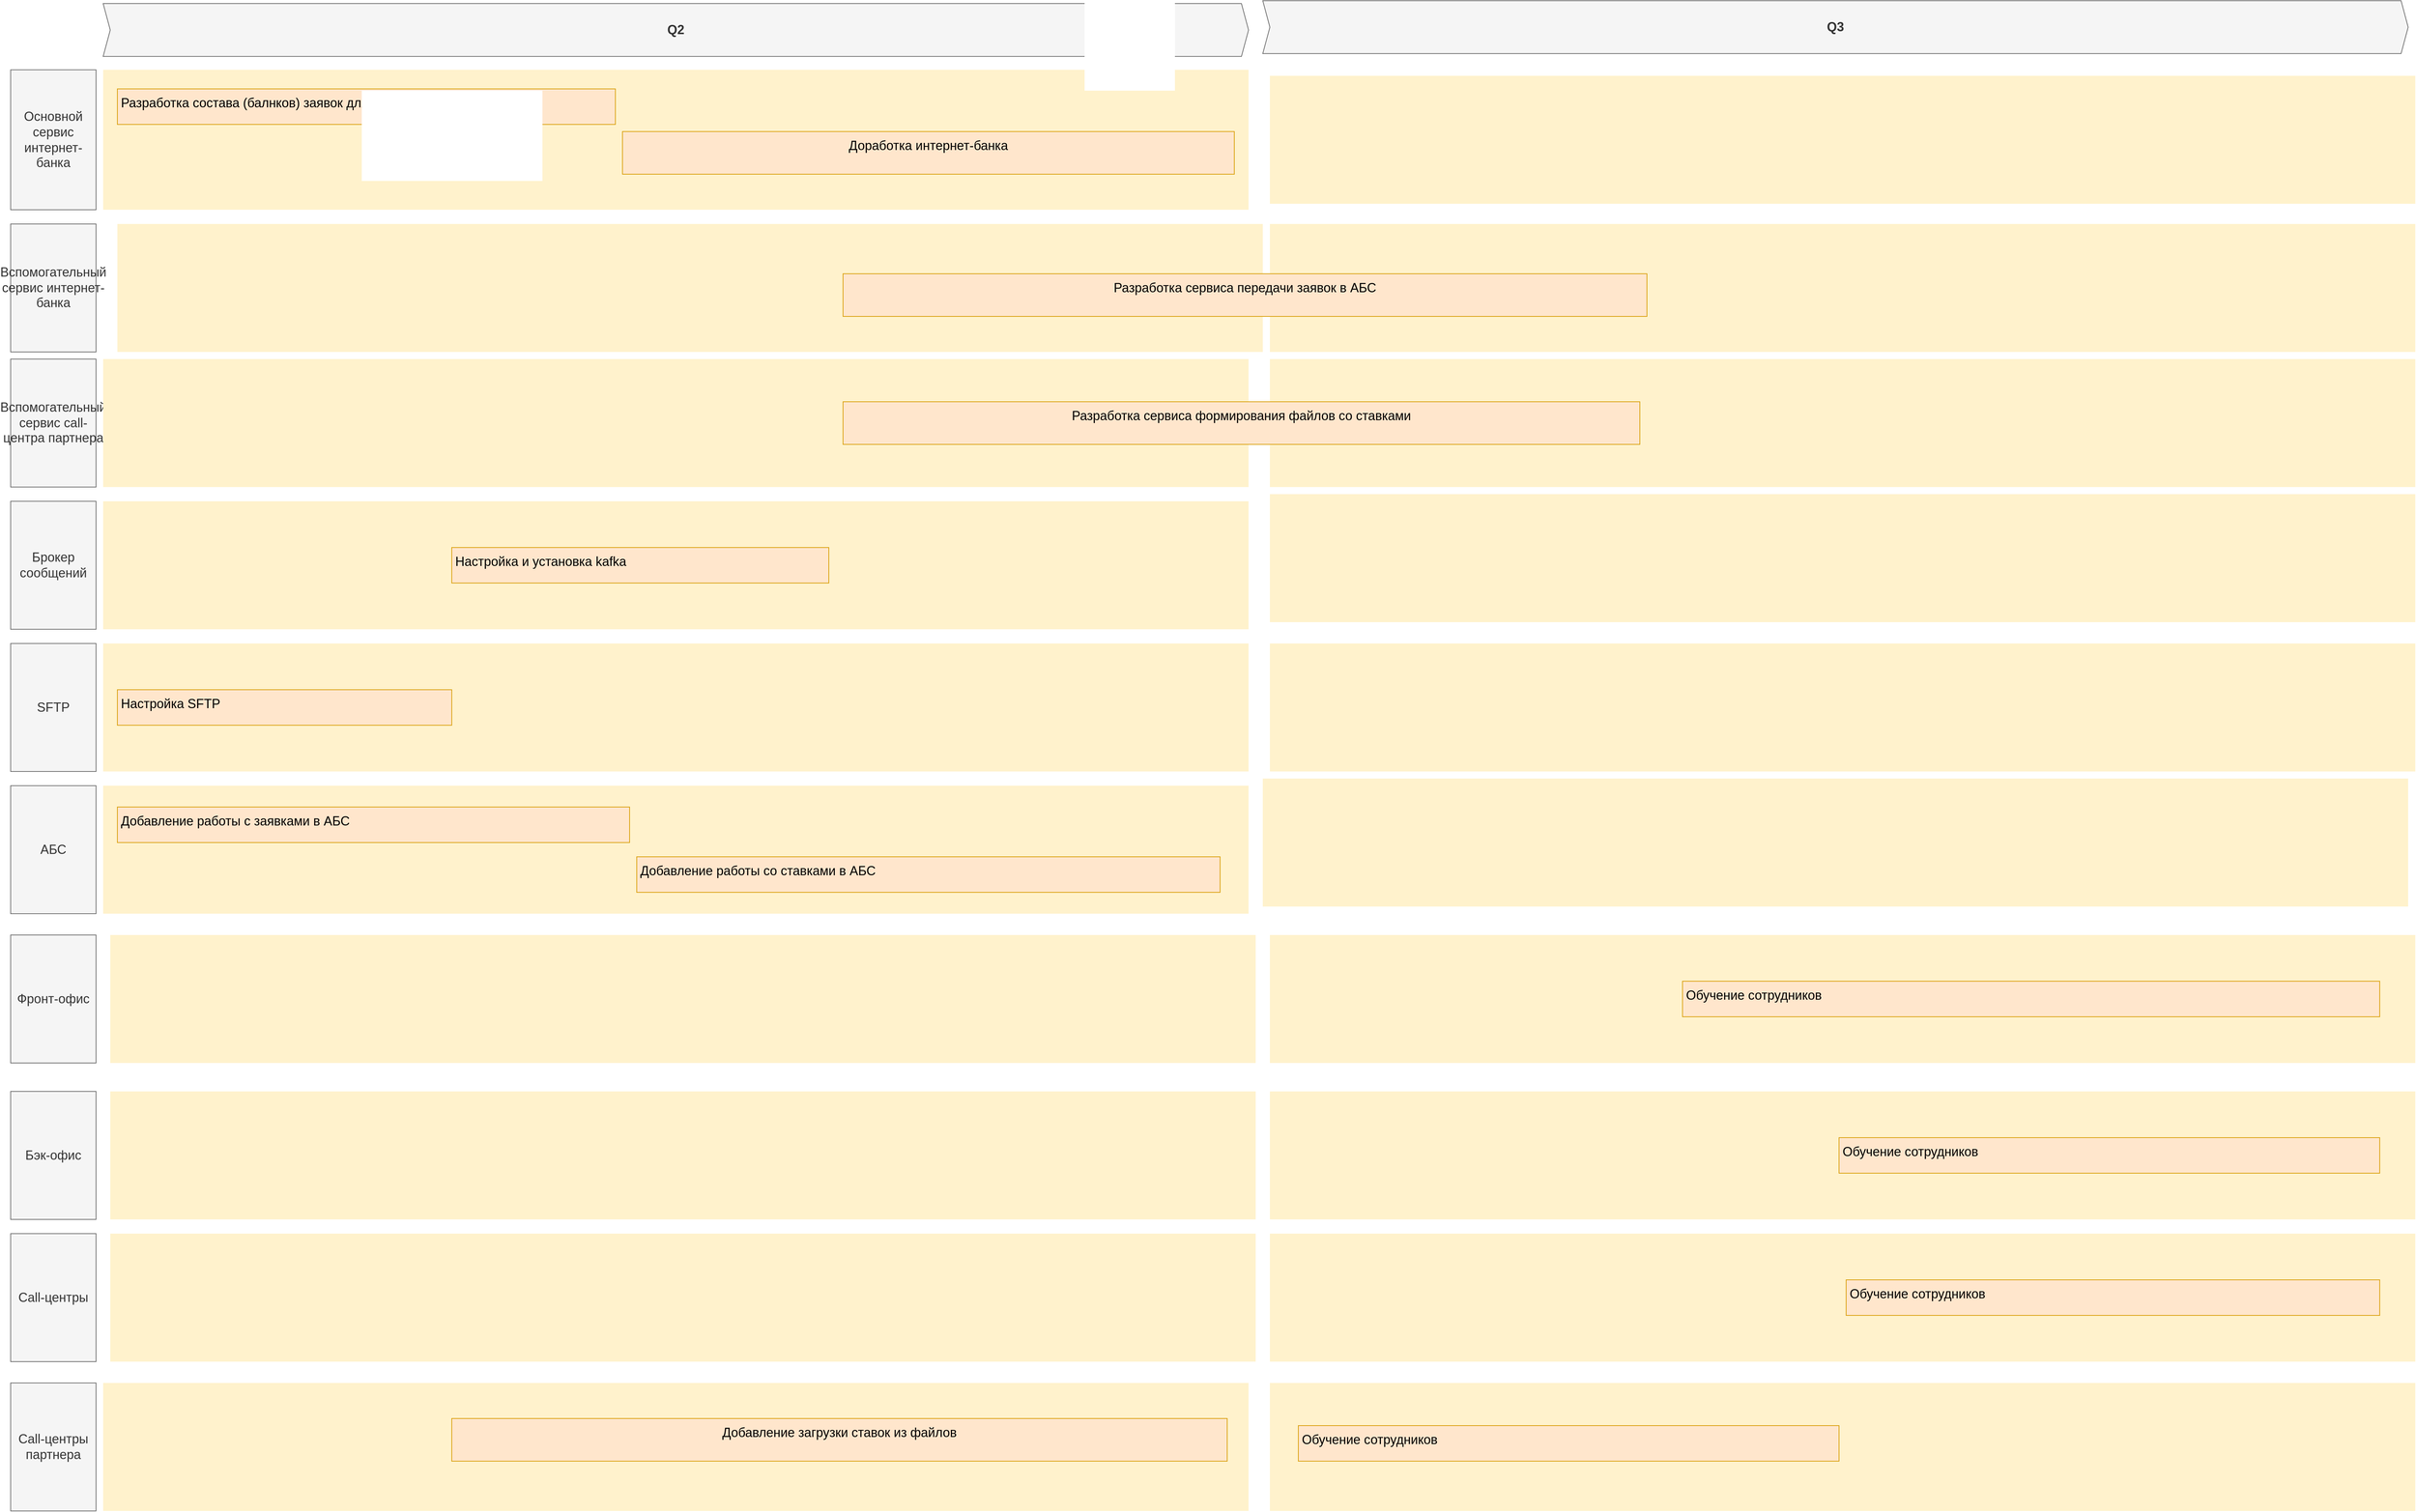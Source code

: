 <mxfile pages="2">
    <diagram id="1zcTAVt1k4KSup7FvAfL" name="Roadmap">
        <mxGraphModel dx="7070" dy="4617" grid="1" gridSize="10" guides="1" tooltips="1" connect="1" arrows="1" fold="1" page="1" pageScale="1" pageWidth="3300" pageHeight="2339" math="0" shadow="0">
            <root>
                <mxCell id="3D7FDG2aXA9G618_Kong-0"/>
                <mxCell id="3D7FDG2aXA9G618_Kong-1" parent="3D7FDG2aXA9G618_Kong-0"/>
                <mxCell id="56" value="" style="shape=rect;fillColor=#fff2cc;strokeColor=none;fontSize=24;html=1;whiteSpace=wrap;align=left;verticalAlign=top;spacing=5;rounded=0;" vertex="1" parent="3D7FDG2aXA9G618_Kong-1">
                    <mxGeometry x="-860" y="-740" width="1610" height="180" as="geometry"/>
                </mxCell>
                <mxCell id="wGroBH12Sy7-OgBsN0fJ-2" value="" style="shape=rect;fillColor=#fff2cc;strokeColor=none;fontSize=24;html=1;whiteSpace=wrap;align=left;verticalAlign=top;spacing=5;rounded=0;" parent="3D7FDG2aXA9G618_Kong-1" vertex="1">
                    <mxGeometry x="-860" y="-930" width="1610" height="180" as="geometry"/>
                </mxCell>
                <mxCell id="wGroBH12Sy7-OgBsN0fJ-4" value="" style="shape=rect;fillColor=#fff2cc;strokeColor=none;fontSize=24;html=1;whiteSpace=wrap;align=left;verticalAlign=top;spacing=5;rounded=0;" parent="3D7FDG2aXA9G618_Kong-1" vertex="1">
                    <mxGeometry x="-2500" y="-1146.8" width="1610" height="196.8" as="geometry"/>
                </mxCell>
                <mxCell id="wGroBH12Sy7-OgBsN0fJ-5" value="Разработка состава (балнков) заявок для интернет банка" style="shape=rect;fillColor=#ffe6cc;strokeColor=#d79b00;fontSize=18;html=1;whiteSpace=wrap;align=left;verticalAlign=top;spacing=5;rounded=0;" parent="3D7FDG2aXA9G618_Kong-1" vertex="1">
                    <mxGeometry x="-2480" y="-1120" width="700" height="50" as="geometry"/>
                </mxCell>
                <mxCell id="wGroBH12Sy7-OgBsN0fJ-7" value="Основной сервис интернет-банка" style="rounded=0;whiteSpace=wrap;html=1;fillColor=#f5f5f5;fontColor=#333333;strokeColor=#666666;fontSize=18;" parent="3D7FDG2aXA9G618_Kong-1" vertex="1">
                    <mxGeometry x="-2630" y="-1146.8" width="120" height="196.8" as="geometry"/>
                </mxCell>
                <mxCell id="wGroBH12Sy7-OgBsN0fJ-8" value="Вспомогательный сервис интернет-банка" style="rounded=0;whiteSpace=wrap;html=1;fillColor=#f5f5f5;fontColor=#333333;strokeColor=#666666;fontSize=18;" parent="3D7FDG2aXA9G618_Kong-1" vertex="1">
                    <mxGeometry x="-2630" y="-930" width="120" height="180" as="geometry"/>
                </mxCell>
                <mxCell id="wGroBH12Sy7-OgBsN0fJ-9" value="Q2" style="shape=step;perimeter=stepPerimeter;whiteSpace=wrap;html=1;fixedSize=1;size=10;fillColor=#f5f5f5;strokeColor=#666666;fontSize=18;fontStyle=1;align=center;rounded=0;fontColor=#333333;" parent="3D7FDG2aXA9G618_Kong-1" vertex="1">
                    <mxGeometry x="-2500" y="-1240" width="1610" height="74.4" as="geometry"/>
                </mxCell>
                <mxCell id="wGroBH12Sy7-OgBsN0fJ-15" value="Доработка интернет-банка" style="shape=rect;fillColor=#ffe6cc;strokeColor=#d79b00;fontSize=18;html=1;whiteSpace=wrap;align=center;verticalAlign=top;spacing=5;rounded=0;" parent="3D7FDG2aXA9G618_Kong-1" vertex="1">
                    <mxGeometry x="-1770" y="-1060" width="860" height="60" as="geometry"/>
                </mxCell>
                <mxCell id="0" value="Брокер сообщений" style="rounded=0;whiteSpace=wrap;html=1;fillColor=#f5f5f5;fontColor=#333333;strokeColor=#666666;fontSize=18;" vertex="1" parent="3D7FDG2aXA9G618_Kong-1">
                    <mxGeometry x="-2630" y="-540" width="120" height="180" as="geometry"/>
                </mxCell>
                <mxCell id="1" value="" style="shape=rect;fillColor=#fff2cc;strokeColor=none;fontSize=24;html=1;whiteSpace=wrap;align=left;verticalAlign=top;spacing=5;rounded=0;" vertex="1" parent="3D7FDG2aXA9G618_Kong-1">
                    <mxGeometry x="-2500" y="-540" width="1610" height="180" as="geometry"/>
                </mxCell>
                <mxCell id="2" value="Настройка и установка kafka" style="shape=rect;fillColor=#ffe6cc;strokeColor=#d79b00;fontSize=18;html=1;whiteSpace=wrap;align=left;verticalAlign=top;spacing=5;rounded=0;" vertex="1" parent="3D7FDG2aXA9G618_Kong-1">
                    <mxGeometry x="-2010" y="-475" width="530" height="50" as="geometry"/>
                </mxCell>
                <mxCell id="3" value="SFTP" style="rounded=0;whiteSpace=wrap;html=1;fillColor=#f5f5f5;fontColor=#333333;strokeColor=#666666;fontSize=18;" vertex="1" parent="3D7FDG2aXA9G618_Kong-1">
                    <mxGeometry x="-2630" y="-340" width="120" height="180" as="geometry"/>
                </mxCell>
                <mxCell id="4" value="" style="shape=rect;fillColor=#fff2cc;strokeColor=none;fontSize=24;html=1;whiteSpace=wrap;align=left;verticalAlign=top;spacing=5;rounded=0;" vertex="1" parent="3D7FDG2aXA9G618_Kong-1">
                    <mxGeometry x="-2500" y="-340" width="1610" height="180" as="geometry"/>
                </mxCell>
                <mxCell id="5" value="Настройка SFTP" style="shape=rect;fillColor=#ffe6cc;strokeColor=#d79b00;fontSize=18;html=1;whiteSpace=wrap;align=left;verticalAlign=top;spacing=5;rounded=0;" vertex="1" parent="3D7FDG2aXA9G618_Kong-1">
                    <mxGeometry x="-2480" y="-275" width="470" height="50" as="geometry"/>
                </mxCell>
                <mxCell id="6" value="Бэк-офис" style="rounded=0;whiteSpace=wrap;html=1;fillColor=#f5f5f5;fontColor=#333333;strokeColor=#666666;fontSize=18;" vertex="1" parent="3D7FDG2aXA9G618_Kong-1">
                    <mxGeometry x="-2630" y="290" width="120" height="180" as="geometry"/>
                </mxCell>
                <mxCell id="7" value="" style="shape=rect;fillColor=#fff2cc;strokeColor=none;fontSize=24;html=1;whiteSpace=wrap;align=left;verticalAlign=top;spacing=5;rounded=0;" vertex="1" parent="3D7FDG2aXA9G618_Kong-1">
                    <mxGeometry x="-860" y="290" width="1610" height="180" as="geometry"/>
                </mxCell>
                <mxCell id="8" value="Обучение сотрудников" style="shape=rect;fillColor=#ffe6cc;strokeColor=#d79b00;fontSize=18;html=1;whiteSpace=wrap;align=left;verticalAlign=top;spacing=5;rounded=0;" vertex="1" parent="3D7FDG2aXA9G618_Kong-1">
                    <mxGeometry x="-60" y="355" width="760" height="50" as="geometry"/>
                </mxCell>
                <mxCell id="9" value="Call-центры" style="rounded=0;whiteSpace=wrap;html=1;fillColor=#f5f5f5;fontColor=#333333;strokeColor=#666666;fontSize=18;" vertex="1" parent="3D7FDG2aXA9G618_Kong-1">
                    <mxGeometry x="-2630" y="490" width="120" height="180" as="geometry"/>
                </mxCell>
                <mxCell id="10" value="" style="shape=rect;fillColor=#fff2cc;strokeColor=none;fontSize=24;html=1;whiteSpace=wrap;align=left;verticalAlign=top;spacing=5;rounded=0;" vertex="1" parent="3D7FDG2aXA9G618_Kong-1">
                    <mxGeometry x="-860" y="490" width="1610" height="180" as="geometry"/>
                </mxCell>
                <mxCell id="11" value="Обучение сотрудников" style="shape=rect;fillColor=#ffe6cc;strokeColor=#d79b00;fontSize=18;html=1;whiteSpace=wrap;align=left;verticalAlign=top;spacing=5;rounded=0;" vertex="1" parent="3D7FDG2aXA9G618_Kong-1">
                    <mxGeometry x="-50" y="555" width="750" height="50" as="geometry"/>
                </mxCell>
                <mxCell id="24" value="АБС" style="rounded=0;whiteSpace=wrap;html=1;fillColor=#f5f5f5;fontColor=#333333;strokeColor=#666666;fontSize=18;" vertex="1" parent="3D7FDG2aXA9G618_Kong-1">
                    <mxGeometry x="-2630" y="-140" width="120" height="180" as="geometry"/>
                </mxCell>
                <mxCell id="25" value="" style="shape=rect;fillColor=#fff2cc;strokeColor=none;fontSize=24;html=1;whiteSpace=wrap;align=left;verticalAlign=top;spacing=5;rounded=0;" vertex="1" parent="3D7FDG2aXA9G618_Kong-1">
                    <mxGeometry x="-2500" y="-140" width="1610" height="180" as="geometry"/>
                </mxCell>
                <mxCell id="26" value="Добавление работы с заявками в АБС" style="shape=rect;fillColor=#ffe6cc;strokeColor=#d79b00;fontSize=18;html=1;whiteSpace=wrap;align=left;verticalAlign=top;spacing=5;rounded=0;" vertex="1" parent="3D7FDG2aXA9G618_Kong-1">
                    <mxGeometry x="-2480" y="-110" width="720" height="50" as="geometry"/>
                </mxCell>
                <mxCell id="30" value="Добавление работы со ставками в АБС" style="shape=rect;fillColor=#ffe6cc;strokeColor=#d79b00;fontSize=18;html=1;whiteSpace=wrap;align=left;verticalAlign=top;spacing=5;rounded=0;" vertex="1" parent="3D7FDG2aXA9G618_Kong-1">
                    <mxGeometry x="-1750" y="-40" width="820" height="50" as="geometry"/>
                </mxCell>
                <mxCell id="31" value="Q3" style="shape=step;perimeter=stepPerimeter;whiteSpace=wrap;html=1;fixedSize=1;size=10;fillColor=#f5f5f5;strokeColor=#666666;fontSize=18;fontStyle=1;align=center;rounded=0;fontColor=#333333;" vertex="1" parent="3D7FDG2aXA9G618_Kong-1">
                    <mxGeometry x="-870" y="-1244" width="1610" height="74.4" as="geometry"/>
                </mxCell>
                <mxCell id="38" value="Call-центры партнера" style="rounded=0;whiteSpace=wrap;html=1;fillColor=#f5f5f5;fontColor=#333333;strokeColor=#666666;fontSize=18;" vertex="1" parent="3D7FDG2aXA9G618_Kong-1">
                    <mxGeometry x="-2630" y="700" width="120" height="180" as="geometry"/>
                </mxCell>
                <mxCell id="39" value="" style="shape=rect;fillColor=#fff2cc;strokeColor=none;fontSize=24;html=1;whiteSpace=wrap;align=left;verticalAlign=top;spacing=5;rounded=0;" vertex="1" parent="3D7FDG2aXA9G618_Kong-1">
                    <mxGeometry x="-860" y="700" width="1610" height="180" as="geometry"/>
                </mxCell>
                <mxCell id="40" value="Обучение сотрудников" style="shape=rect;fillColor=#ffe6cc;strokeColor=#d79b00;fontSize=18;html=1;whiteSpace=wrap;align=left;verticalAlign=top;spacing=5;rounded=0;" vertex="1" parent="3D7FDG2aXA9G618_Kong-1">
                    <mxGeometry x="-820" y="760" width="760" height="50" as="geometry"/>
                </mxCell>
                <mxCell id="42" value="" style="shape=rect;fillColor=#fff2cc;strokeColor=none;fontSize=24;html=1;whiteSpace=wrap;align=left;verticalAlign=top;spacing=5;rounded=0;" vertex="1" parent="3D7FDG2aXA9G618_Kong-1">
                    <mxGeometry x="-2500" y="700" width="1610" height="180" as="geometry"/>
                </mxCell>
                <mxCell id="43" value="" style="shape=rect;fillColor=#fff2cc;strokeColor=none;fontSize=24;html=1;whiteSpace=wrap;align=left;verticalAlign=top;spacing=5;rounded=0;" vertex="1" parent="3D7FDG2aXA9G618_Kong-1">
                    <mxGeometry x="-2490" y="490" width="1610" height="180" as="geometry"/>
                </mxCell>
                <mxCell id="45" value="" style="shape=rect;fillColor=#fff2cc;strokeColor=none;fontSize=24;html=1;whiteSpace=wrap;align=left;verticalAlign=top;spacing=5;rounded=0;" vertex="1" parent="3D7FDG2aXA9G618_Kong-1">
                    <mxGeometry x="-2490" y="290" width="1610" height="180" as="geometry"/>
                </mxCell>
                <mxCell id="47" value="" style="shape=rect;fillColor=#fff2cc;strokeColor=none;fontSize=24;html=1;whiteSpace=wrap;align=left;verticalAlign=top;spacing=5;rounded=0;" vertex="1" parent="3D7FDG2aXA9G618_Kong-1">
                    <mxGeometry x="-2480" y="-930" width="1610" height="180" as="geometry"/>
                </mxCell>
                <mxCell id="48" value="Добавление загрузки ставок из файлов" style="shape=rect;fillColor=#ffe6cc;strokeColor=#d79b00;fontSize=18;html=1;whiteSpace=wrap;align=center;verticalAlign=top;spacing=5;rounded=0;" vertex="1" parent="3D7FDG2aXA9G618_Kong-1">
                    <mxGeometry x="-2010" y="750" width="1090" height="60" as="geometry"/>
                </mxCell>
                <mxCell id="49" value="Фронт-офис" style="rounded=0;whiteSpace=wrap;html=1;fillColor=#f5f5f5;fontColor=#333333;strokeColor=#666666;fontSize=18;" vertex="1" parent="3D7FDG2aXA9G618_Kong-1">
                    <mxGeometry x="-2630" y="70" width="120" height="180" as="geometry"/>
                </mxCell>
                <mxCell id="50" value="" style="shape=rect;fillColor=#fff2cc;strokeColor=none;fontSize=24;html=1;whiteSpace=wrap;align=left;verticalAlign=top;spacing=5;rounded=0;" vertex="1" parent="3D7FDG2aXA9G618_Kong-1">
                    <mxGeometry x="-860" y="70" width="1610" height="180" as="geometry"/>
                </mxCell>
                <mxCell id="51" value="Обучение сотрудников" style="shape=rect;fillColor=#ffe6cc;strokeColor=#d79b00;fontSize=18;html=1;whiteSpace=wrap;align=left;verticalAlign=top;spacing=5;rounded=0;" vertex="1" parent="3D7FDG2aXA9G618_Kong-1">
                    <mxGeometry x="-280" y="135" width="980" height="50" as="geometry"/>
                </mxCell>
                <mxCell id="52" value="" style="shape=rect;fillColor=#fff2cc;strokeColor=none;fontSize=24;html=1;whiteSpace=wrap;align=left;verticalAlign=top;spacing=5;rounded=0;" vertex="1" parent="3D7FDG2aXA9G618_Kong-1">
                    <mxGeometry x="-2490" y="70" width="1610" height="180" as="geometry"/>
                </mxCell>
                <mxCell id="53" value="Вспомогательный сервис call-центра партнера" style="rounded=0;whiteSpace=wrap;html=1;fillColor=#f5f5f5;fontColor=#333333;strokeColor=#666666;fontSize=18;" vertex="1" parent="3D7FDG2aXA9G618_Kong-1">
                    <mxGeometry x="-2630" y="-740" width="120" height="180" as="geometry"/>
                </mxCell>
                <mxCell id="54" value="" style="shape=rect;fillColor=#fff2cc;strokeColor=none;fontSize=24;html=1;whiteSpace=wrap;align=left;verticalAlign=top;spacing=5;rounded=0;" vertex="1" parent="3D7FDG2aXA9G618_Kong-1">
                    <mxGeometry x="-2500" y="-740" width="1610" height="180" as="geometry"/>
                </mxCell>
                <mxCell id="55" value="Разработка сервиса формирования файлов со ставками" style="shape=rect;fillColor=#ffe6cc;strokeColor=#d79b00;fontSize=18;html=1;whiteSpace=wrap;align=center;verticalAlign=top;spacing=5;rounded=0;" vertex="1" parent="3D7FDG2aXA9G618_Kong-1">
                    <mxGeometry x="-1460" y="-680" width="1120" height="60" as="geometry"/>
                </mxCell>
                <mxCell id="wGroBH12Sy7-OgBsN0fJ-6" value="Разработка сервиса передачи заявок в АБС" style="shape=rect;fillColor=#ffe6cc;strokeColor=#d79b00;fontSize=18;html=1;whiteSpace=wrap;align=center;verticalAlign=top;spacing=5;rounded=0;" parent="3D7FDG2aXA9G618_Kong-1" vertex="1">
                    <mxGeometry x="-1460" y="-860" width="1130" height="60" as="geometry"/>
                </mxCell>
                <mxCell id="57" value="" style="shape=rect;fillColor=#fff2cc;strokeColor=none;fontSize=24;html=1;whiteSpace=wrap;align=left;verticalAlign=top;spacing=5;rounded=0;" vertex="1" parent="3D7FDG2aXA9G618_Kong-1">
                    <mxGeometry x="-860" y="-550" width="1610" height="180" as="geometry"/>
                </mxCell>
                <mxCell id="58" value="" style="shape=rect;fillColor=#fff2cc;strokeColor=none;fontSize=24;html=1;whiteSpace=wrap;align=left;verticalAlign=top;spacing=5;rounded=0;" vertex="1" parent="3D7FDG2aXA9G618_Kong-1">
                    <mxGeometry x="-860" y="-340" width="1610" height="180" as="geometry"/>
                </mxCell>
                <mxCell id="59" value="" style="shape=rect;fillColor=#fff2cc;strokeColor=none;fontSize=24;html=1;whiteSpace=wrap;align=left;verticalAlign=top;spacing=5;rounded=0;" vertex="1" parent="3D7FDG2aXA9G618_Kong-1">
                    <mxGeometry x="-870" y="-150" width="1610" height="180" as="geometry"/>
                </mxCell>
                <mxCell id="60" value="" style="shape=rect;fillColor=#fff2cc;strokeColor=none;fontSize=24;html=1;whiteSpace=wrap;align=left;verticalAlign=top;spacing=5;rounded=0;" vertex="1" parent="3D7FDG2aXA9G618_Kong-1">
                    <mxGeometry x="-860" y="-1138.4" width="1610" height="180" as="geometry"/>
                </mxCell>
            </root>
        </mxGraphModel>
    </diagram>
    <diagram id="6faDem5PxRRIMGQd80wj" name="Roadmap_change">
        <mxGraphModel grid="1" page="1" gridSize="10" guides="1" tooltips="1" connect="1" arrows="1" fold="1" pageScale="1" pageWidth="3300" pageHeight="2339" math="0" shadow="0">
            <root>
                <mxCell id="0"/>
                <mxCell id="1" parent="0"/>
                <mxCell id="QlwB00z0-otb056kdUWZ-19" value="" style="shape=rect;fillColor=#fff2cc;strokeColor=none;fontSize=24;html=1;whiteSpace=wrap;align=left;verticalAlign=top;spacing=5;rounded=0;" vertex="1" parent="1">
                    <mxGeometry x="-2500" y="-530" width="1620" height="190" as="geometry"/>
                </mxCell>
                <mxCell id="QlwB00z0-otb056kdUWZ-18" value="" style="shape=rect;fillColor=#fff2cc;strokeColor=none;fontSize=24;html=1;whiteSpace=wrap;align=left;verticalAlign=top;spacing=5;rounded=0;" vertex="1" parent="1">
                    <mxGeometry x="-2500" y="-730" width="1620" height="180" as="geometry"/>
                </mxCell>
                <mxCell id="QlwB00z0-otb056kdUWZ-17" value="" style="shape=rect;fillColor=#fff2cc;strokeColor=none;fontSize=24;html=1;whiteSpace=wrap;align=left;verticalAlign=top;spacing=5;rounded=0;" vertex="1" parent="1">
                    <mxGeometry x="-2500" y="-930" width="1610" height="180" as="geometry"/>
                </mxCell>
                <mxCell id="QlwB00z0-otb056kdUWZ-3" value="" style="shape=rect;fillColor=#fff2cc;strokeColor=none;fontSize=24;html=1;whiteSpace=wrap;align=left;verticalAlign=top;spacing=5;rounded=0;" vertex="1" parent="1">
                    <mxGeometry x="-2500" y="-1146.8" width="1610" height="196.8" as="geometry"/>
                </mxCell>
                <mxCell id="QlwB00z0-otb056kdUWZ-4" value="T1 - API сервиса интеграции депозитов АБС" style="shape=rect;fillColor=#ffe6cc;strokeColor=#d79b00;fontSize=18;html=1;whiteSpace=wrap;align=left;verticalAlign=top;spacing=5;rounded=0;" vertex="1" parent="1">
                    <mxGeometry x="-2480" y="-1120" width="390" height="50" as="geometry"/>
                </mxCell>
                <mxCell id="QlwB00z0-otb056kdUWZ-5" value="T2 - Передача файлов на SFTP-сервер" style="shape=rect;fillColor=#ffe6cc;strokeColor=#d79b00;fontSize=18;html=1;whiteSpace=wrap;align=center;verticalAlign=top;spacing=5;rounded=0;" vertex="1" parent="1">
                    <mxGeometry x="-2120" y="-1040" width="550" height="60" as="geometry"/>
                </mxCell>
                <mxCell id="QlwB00z0-otb056kdUWZ-6" value="АБС&lt;div&gt;Сервис интеграции депозитов&lt;/div&gt;" style="rounded=0;whiteSpace=wrap;html=1;fillColor=#f5f5f5;fontColor=#333333;strokeColor=#666666;fontSize=18;" vertex="1" parent="1">
                    <mxGeometry x="-2630" y="-1146.8" width="120" height="196.8" as="geometry"/>
                </mxCell>
                <mxCell id="QlwB00z0-otb056kdUWZ-7" value="SFTP" style="rounded=0;whiteSpace=wrap;html=1;fillColor=#f5f5f5;fontColor=#333333;strokeColor=#666666;fontSize=18;" vertex="1" parent="1">
                    <mxGeometry x="-2630" y="-930" width="120" height="180" as="geometry"/>
                </mxCell>
                <mxCell id="QlwB00z0-otb056kdUWZ-8" value="Q2" style="shape=step;perimeter=stepPerimeter;whiteSpace=wrap;html=1;fixedSize=1;size=10;fillColor=#f5f5f5;strokeColor=#666666;fontSize=18;fontStyle=1;align=center;rounded=0;fontColor=#333333;" vertex="1" parent="1">
                    <mxGeometry x="-2500" y="-1240" width="1610" height="74.4" as="geometry"/>
                </mxCell>
                <mxCell id="QlwB00z0-otb056kdUWZ-11" value="T5 - Вывод ставок пользователю системы колл-центра" style="shape=rect;fillColor=#ffe6cc;strokeColor=#d79b00;fontSize=18;html=1;whiteSpace=wrap;align=center;verticalAlign=top;spacing=5;rounded=0;" vertex="1" parent="1">
                    <mxGeometry x="-1860" y="-640" width="940" height="50" as="geometry"/>
                </mxCell>
                <mxCell id="QlwB00z0-otb056kdUWZ-12" value="T4 - Получение ставок через API интеграции АБС" style="shape=rect;fillColor=#ffe6cc;strokeColor=#d79b00;fontSize=18;html=1;whiteSpace=wrap;align=center;verticalAlign=top;spacing=5;rounded=0;" vertex="1" parent="1">
                    <mxGeometry x="-2060" y="-720" width="480" height="60" as="geometry"/>
                </mxCell>
                <mxCell id="QlwB00z0-otb056kdUWZ-13" value="T6 - Получение файлов с SFTP для операторов партнера" style="shape=rect;fillColor=#ffe6cc;strokeColor=#d79b00;fontSize=18;html=1;whiteSpace=wrap;align=center;verticalAlign=top;spacing=5;rounded=0;" vertex="1" parent="1">
                    <mxGeometry x="-1560" y="-470" width="640" height="50" as="geometry"/>
                </mxCell>
                <mxCell id="QlwB00z0-otb056kdUWZ-14" value="Система колл-центра" style="rounded=0;whiteSpace=wrap;html=1;fillColor=#f5f5f5;fontColor=#333333;strokeColor=#666666;fontSize=18;" vertex="1" parent="1">
                    <mxGeometry x="-2630" y="-730" width="120" height="180" as="geometry"/>
                </mxCell>
                <mxCell id="QlwB00z0-otb056kdUWZ-15" value="Система&amp;nbsp; партнерского колл-центра" style="rounded=0;whiteSpace=wrap;html=1;fillColor=#f5f5f5;fontColor=#333333;strokeColor=#666666;fontSize=18;" vertex="1" parent="1">
                    <mxGeometry x="-2630" y="-530" width="120" height="190" as="geometry"/>
                </mxCell>
                <mxCell id="QlwB00z0-otb056kdUWZ-16" value="T3 - Развернуть SFTP сервер" style="shape=rect;fillColor=#ffe6cc;strokeColor=#d79b00;fontSize=18;html=1;whiteSpace=wrap;align=center;verticalAlign=top;spacing=5;rounded=0;" vertex="1" parent="1">
                    <mxGeometry x="-2400" y="-910" width="280" height="60" as="geometry"/>
                </mxCell>
            </root>
        </mxGraphModel>
    </diagram>
</mxfile>